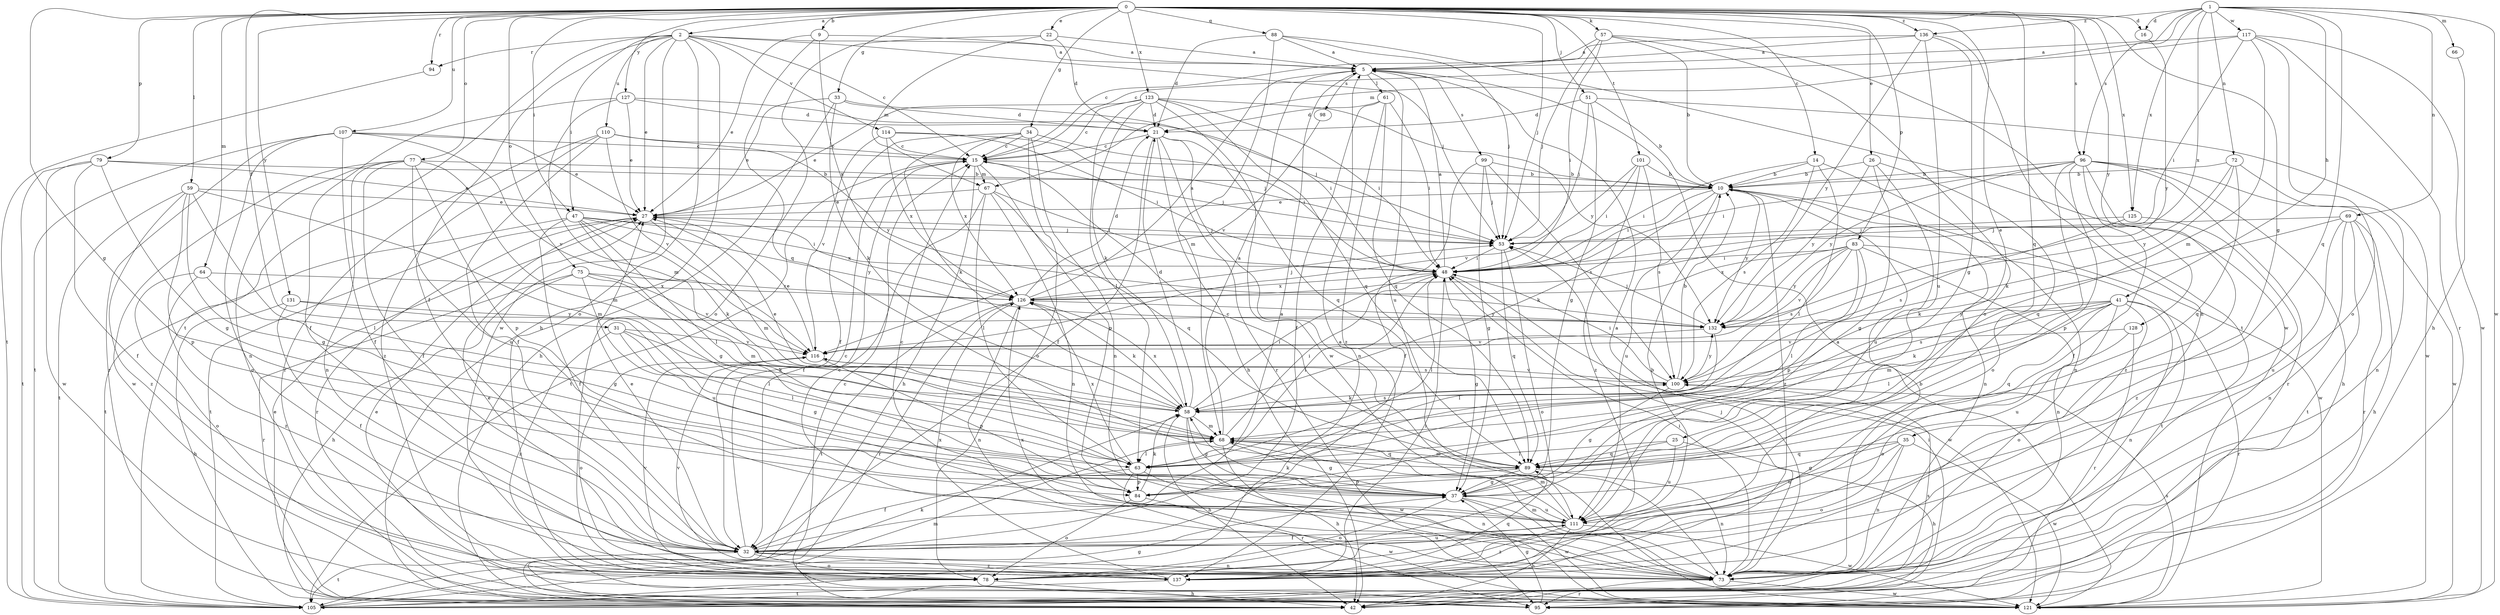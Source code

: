 strict digraph  {
0;
1;
2;
5;
9;
10;
14;
15;
16;
21;
22;
25;
26;
27;
31;
32;
33;
34;
35;
37;
41;
42;
47;
48;
51;
53;
57;
58;
59;
61;
63;
64;
66;
67;
68;
69;
72;
73;
75;
77;
78;
79;
83;
84;
88;
89;
94;
95;
96;
98;
99;
100;
101;
105;
107;
110;
111;
114;
116;
117;
121;
123;
125;
126;
127;
128;
131;
132;
136;
137;
0 -> 2  [label=a];
0 -> 9  [label=b];
0 -> 14  [label=c];
0 -> 16  [label=d];
0 -> 22  [label=e];
0 -> 25  [label=e];
0 -> 26  [label=e];
0 -> 31  [label=f];
0 -> 33  [label=g];
0 -> 34  [label=g];
0 -> 35  [label=g];
0 -> 37  [label=g];
0 -> 47  [label=i];
0 -> 51  [label=j];
0 -> 53  [label=j];
0 -> 57  [label=k];
0 -> 59  [label=l];
0 -> 64  [label=m];
0 -> 75  [label=o];
0 -> 77  [label=o];
0 -> 79  [label=p];
0 -> 83  [label=p];
0 -> 88  [label=q];
0 -> 89  [label=q];
0 -> 94  [label=r];
0 -> 96  [label=s];
0 -> 101  [label=t];
0 -> 107  [label=u];
0 -> 123  [label=x];
0 -> 125  [label=x];
0 -> 127  [label=y];
0 -> 128  [label=y];
0 -> 131  [label=y];
0 -> 136  [label=z];
1 -> 16  [label=d];
1 -> 41  [label=h];
1 -> 66  [label=m];
1 -> 67  [label=m];
1 -> 69  [label=n];
1 -> 72  [label=n];
1 -> 89  [label=q];
1 -> 96  [label=s];
1 -> 117  [label=w];
1 -> 121  [label=w];
1 -> 125  [label=x];
1 -> 126  [label=x];
1 -> 136  [label=z];
2 -> 5  [label=a];
2 -> 15  [label=c];
2 -> 27  [label=e];
2 -> 32  [label=f];
2 -> 42  [label=h];
2 -> 47  [label=i];
2 -> 53  [label=j];
2 -> 78  [label=o];
2 -> 94  [label=r];
2 -> 105  [label=t];
2 -> 110  [label=u];
2 -> 114  [label=v];
2 -> 121  [label=w];
5 -> 61  [label=l];
5 -> 98  [label=s];
5 -> 99  [label=s];
5 -> 111  [label=u];
9 -> 5  [label=a];
9 -> 27  [label=e];
9 -> 89  [label=q];
9 -> 126  [label=x];
10 -> 27  [label=e];
10 -> 48  [label=i];
10 -> 58  [label=k];
10 -> 73  [label=n];
10 -> 111  [label=u];
10 -> 121  [label=w];
10 -> 132  [label=y];
10 -> 137  [label=z];
14 -> 10  [label=b];
14 -> 48  [label=i];
14 -> 63  [label=l];
14 -> 73  [label=n];
14 -> 100  [label=s];
15 -> 10  [label=b];
15 -> 42  [label=h];
15 -> 53  [label=j];
15 -> 67  [label=m];
15 -> 84  [label=p];
15 -> 105  [label=t];
16 -> 132  [label=y];
21 -> 15  [label=c];
21 -> 32  [label=f];
21 -> 42  [label=h];
21 -> 73  [label=n];
21 -> 89  [label=q];
21 -> 95  [label=r];
22 -> 5  [label=a];
22 -> 21  [label=d];
22 -> 67  [label=m];
22 -> 78  [label=o];
25 -> 42  [label=h];
25 -> 63  [label=l];
25 -> 89  [label=q];
25 -> 111  [label=u];
26 -> 10  [label=b];
26 -> 37  [label=g];
26 -> 78  [label=o];
26 -> 111  [label=u];
26 -> 132  [label=y];
27 -> 53  [label=j];
27 -> 68  [label=m];
27 -> 95  [label=r];
27 -> 105  [label=t];
27 -> 126  [label=x];
31 -> 37  [label=g];
31 -> 58  [label=k];
31 -> 63  [label=l];
31 -> 116  [label=v];
31 -> 137  [label=z];
32 -> 5  [label=a];
32 -> 10  [label=b];
32 -> 15  [label=c];
32 -> 27  [label=e];
32 -> 73  [label=n];
32 -> 78  [label=o];
32 -> 105  [label=t];
32 -> 111  [label=u];
32 -> 137  [label=z];
33 -> 21  [label=d];
33 -> 27  [label=e];
33 -> 42  [label=h];
33 -> 48  [label=i];
33 -> 58  [label=k];
34 -> 15  [label=c];
34 -> 32  [label=f];
34 -> 48  [label=i];
34 -> 58  [label=k];
34 -> 73  [label=n];
34 -> 78  [label=o];
34 -> 126  [label=x];
35 -> 37  [label=g];
35 -> 73  [label=n];
35 -> 78  [label=o];
35 -> 89  [label=q];
35 -> 111  [label=u];
35 -> 121  [label=w];
37 -> 73  [label=n];
37 -> 78  [label=o];
37 -> 111  [label=u];
37 -> 121  [label=w];
41 -> 58  [label=k];
41 -> 63  [label=l];
41 -> 68  [label=m];
41 -> 73  [label=n];
41 -> 78  [label=o];
41 -> 89  [label=q];
41 -> 95  [label=r];
41 -> 100  [label=s];
41 -> 111  [label=u];
41 -> 132  [label=y];
42 -> 27  [label=e];
42 -> 48  [label=i];
47 -> 32  [label=f];
47 -> 37  [label=g];
47 -> 48  [label=i];
47 -> 53  [label=j];
47 -> 58  [label=k];
47 -> 63  [label=l];
47 -> 105  [label=t];
47 -> 132  [label=y];
48 -> 5  [label=a];
48 -> 37  [label=g];
48 -> 63  [label=l];
48 -> 121  [label=w];
48 -> 126  [label=x];
51 -> 10  [label=b];
51 -> 21  [label=d];
51 -> 37  [label=g];
51 -> 53  [label=j];
51 -> 121  [label=w];
53 -> 48  [label=i];
53 -> 78  [label=o];
53 -> 89  [label=q];
57 -> 5  [label=a];
57 -> 10  [label=b];
57 -> 48  [label=i];
57 -> 53  [label=j];
57 -> 78  [label=o];
57 -> 105  [label=t];
58 -> 21  [label=d];
58 -> 27  [label=e];
58 -> 37  [label=g];
58 -> 42  [label=h];
58 -> 48  [label=i];
58 -> 68  [label=m];
58 -> 100  [label=s];
58 -> 121  [label=w];
58 -> 126  [label=x];
59 -> 27  [label=e];
59 -> 37  [label=g];
59 -> 63  [label=l];
59 -> 68  [label=m];
59 -> 84  [label=p];
59 -> 105  [label=t];
59 -> 137  [label=z];
61 -> 21  [label=d];
61 -> 32  [label=f];
61 -> 48  [label=i];
61 -> 89  [label=q];
61 -> 137  [label=z];
63 -> 32  [label=f];
63 -> 48  [label=i];
63 -> 73  [label=n];
63 -> 84  [label=p];
63 -> 95  [label=r];
63 -> 126  [label=x];
64 -> 37  [label=g];
64 -> 78  [label=o];
64 -> 126  [label=x];
64 -> 137  [label=z];
66 -> 42  [label=h];
67 -> 27  [label=e];
67 -> 32  [label=f];
67 -> 48  [label=i];
67 -> 63  [label=l];
67 -> 73  [label=n];
67 -> 89  [label=q];
68 -> 5  [label=a];
68 -> 37  [label=g];
68 -> 42  [label=h];
68 -> 48  [label=i];
68 -> 63  [label=l];
68 -> 89  [label=q];
69 -> 42  [label=h];
69 -> 53  [label=j];
69 -> 58  [label=k];
69 -> 73  [label=n];
69 -> 95  [label=r];
69 -> 105  [label=t];
69 -> 111  [label=u];
72 -> 10  [label=b];
72 -> 58  [label=k];
72 -> 73  [label=n];
72 -> 89  [label=q];
72 -> 132  [label=y];
73 -> 5  [label=a];
73 -> 10  [label=b];
73 -> 15  [label=c];
73 -> 48  [label=i];
73 -> 53  [label=j];
73 -> 68  [label=m];
73 -> 95  [label=r];
73 -> 116  [label=v];
73 -> 121  [label=w];
73 -> 126  [label=x];
75 -> 42  [label=h];
75 -> 68  [label=m];
75 -> 95  [label=r];
75 -> 111  [label=u];
75 -> 116  [label=v];
75 -> 126  [label=x];
77 -> 10  [label=b];
77 -> 32  [label=f];
77 -> 68  [label=m];
77 -> 73  [label=n];
77 -> 78  [label=o];
77 -> 84  [label=p];
77 -> 111  [label=u];
77 -> 121  [label=w];
78 -> 42  [label=h];
78 -> 116  [label=v];
79 -> 10  [label=b];
79 -> 27  [label=e];
79 -> 32  [label=f];
79 -> 37  [label=g];
79 -> 105  [label=t];
79 -> 121  [label=w];
83 -> 48  [label=i];
83 -> 63  [label=l];
83 -> 73  [label=n];
83 -> 84  [label=p];
83 -> 100  [label=s];
83 -> 105  [label=t];
83 -> 116  [label=v];
83 -> 126  [label=x];
83 -> 132  [label=y];
84 -> 58  [label=k];
84 -> 78  [label=o];
84 -> 121  [label=w];
88 -> 5  [label=a];
88 -> 21  [label=d];
88 -> 53  [label=j];
88 -> 68  [label=m];
88 -> 121  [label=w];
89 -> 15  [label=c];
89 -> 37  [label=g];
89 -> 68  [label=m];
89 -> 73  [label=n];
89 -> 84  [label=p];
94 -> 105  [label=t];
95 -> 37  [label=g];
95 -> 68  [label=m];
96 -> 10  [label=b];
96 -> 32  [label=f];
96 -> 42  [label=h];
96 -> 48  [label=i];
96 -> 84  [label=p];
96 -> 89  [label=q];
96 -> 95  [label=r];
96 -> 121  [label=w];
96 -> 132  [label=y];
96 -> 137  [label=z];
98 -> 116  [label=v];
99 -> 10  [label=b];
99 -> 32  [label=f];
99 -> 37  [label=g];
99 -> 53  [label=j];
99 -> 100  [label=s];
100 -> 10  [label=b];
100 -> 37  [label=g];
100 -> 48  [label=i];
100 -> 58  [label=k];
100 -> 116  [label=v];
100 -> 132  [label=y];
101 -> 10  [label=b];
101 -> 48  [label=i];
101 -> 100  [label=s];
101 -> 116  [label=v];
101 -> 137  [label=z];
105 -> 5  [label=a];
105 -> 37  [label=g];
105 -> 58  [label=k];
105 -> 100  [label=s];
107 -> 15  [label=c];
107 -> 27  [label=e];
107 -> 32  [label=f];
107 -> 73  [label=n];
107 -> 95  [label=r];
107 -> 105  [label=t];
107 -> 116  [label=v];
110 -> 15  [label=c];
110 -> 32  [label=f];
110 -> 95  [label=r];
110 -> 116  [label=v];
110 -> 132  [label=y];
110 -> 137  [label=z];
111 -> 15  [label=c];
111 -> 32  [label=f];
111 -> 42  [label=h];
111 -> 58  [label=k];
111 -> 68  [label=m];
111 -> 121  [label=w];
111 -> 137  [label=z];
114 -> 15  [label=c];
114 -> 48  [label=i];
114 -> 53  [label=j];
114 -> 116  [label=v];
114 -> 126  [label=x];
116 -> 27  [label=e];
116 -> 78  [label=o];
116 -> 84  [label=p];
116 -> 100  [label=s];
117 -> 5  [label=a];
117 -> 15  [label=c];
117 -> 48  [label=i];
117 -> 68  [label=m];
117 -> 78  [label=o];
117 -> 95  [label=r];
117 -> 121  [label=w];
121 -> 5  [label=a];
121 -> 15  [label=c];
121 -> 27  [label=e];
121 -> 100  [label=s];
123 -> 15  [label=c];
123 -> 21  [label=d];
123 -> 27  [label=e];
123 -> 48  [label=i];
123 -> 58  [label=k];
123 -> 63  [label=l];
123 -> 89  [label=q];
123 -> 121  [label=w];
123 -> 132  [label=y];
125 -> 53  [label=j];
125 -> 100  [label=s];
125 -> 137  [label=z];
126 -> 5  [label=a];
126 -> 21  [label=d];
126 -> 53  [label=j];
126 -> 58  [label=k];
126 -> 73  [label=n];
126 -> 95  [label=r];
126 -> 105  [label=t];
126 -> 132  [label=y];
127 -> 21  [label=d];
127 -> 27  [label=e];
127 -> 32  [label=f];
127 -> 53  [label=j];
127 -> 68  [label=m];
128 -> 78  [label=o];
128 -> 95  [label=r];
128 -> 116  [label=v];
131 -> 32  [label=f];
131 -> 42  [label=h];
131 -> 63  [label=l];
131 -> 132  [label=y];
132 -> 53  [label=j];
132 -> 63  [label=l];
132 -> 116  [label=v];
136 -> 5  [label=a];
136 -> 15  [label=c];
136 -> 37  [label=g];
136 -> 73  [label=n];
136 -> 111  [label=u];
136 -> 132  [label=y];
137 -> 27  [label=e];
137 -> 48  [label=i];
137 -> 89  [label=q];
137 -> 105  [label=t];
137 -> 126  [label=x];
}
